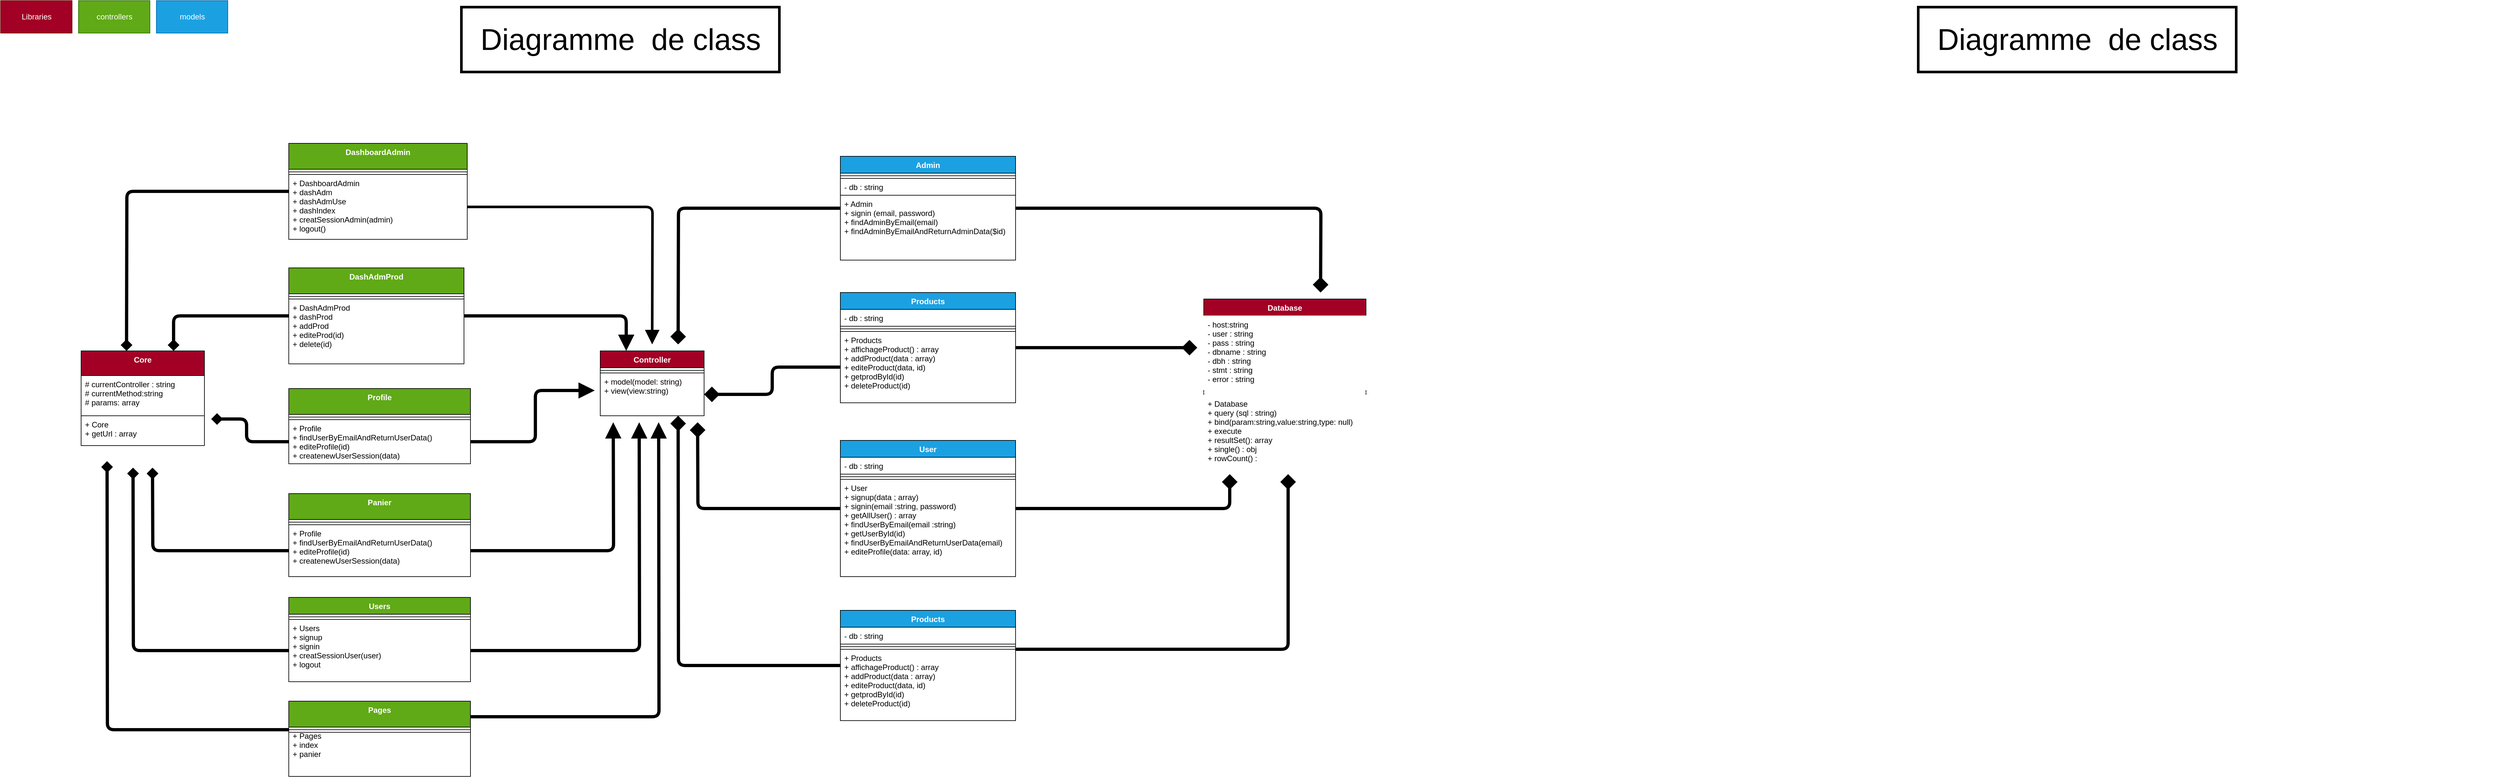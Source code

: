 <mxfile>
    <diagram id="2QA6UR-krt0bM7Kzs4Fd" name="Page-1">
        <mxGraphModel dx="832" dy="475" grid="1" gridSize="10" guides="1" tooltips="1" connect="1" arrows="1" fold="1" page="1" pageScale="1" pageWidth="827" pageHeight="1169" background="#ffffff" math="0" shadow="0">
            <root>
                <mxCell id="0"/>
                <mxCell id="1" parent="0"/>
                <mxCell id="36" value="Core" style="swimlane;fontStyle=1;align=center;verticalAlign=top;childLayout=stackLayout;horizontal=1;startSize=38;horizontalStack=0;resizeParent=1;resizeParentMax=0;resizeLast=0;collapsible=1;marginBottom=0;fillColor=#a20025;fontColor=#ffffff;strokeColor=#000000;" parent="1" vertex="1">
                    <mxGeometry x="124" y="540" width="190" height="146" as="geometry"/>
                </mxCell>
                <mxCell id="37" value="# currentController : string&#10;# currentMethod:string&#10;# params: array" style="text;strokeColor=#000000;fillColor=none;align=left;verticalAlign=top;spacingLeft=4;spacingRight=4;overflow=hidden;rotatable=0;points=[[0,0.5],[1,0.5]];portConstraint=eastwest;fontColor=#000000;" parent="36" vertex="1">
                    <mxGeometry y="38" width="190" height="62" as="geometry"/>
                </mxCell>
                <mxCell id="39" value="+ Core &#10;+ getUrl : array " style="text;strokeColor=#000000;fillColor=none;align=left;verticalAlign=top;spacingLeft=4;spacingRight=4;overflow=hidden;rotatable=0;points=[[0,0.5],[1,0.5]];portConstraint=eastwest;" parent="36" vertex="1">
                    <mxGeometry y="100" width="190" height="46" as="geometry"/>
                </mxCell>
                <mxCell id="40" value="Controller" style="swimlane;fontStyle=1;align=center;verticalAlign=top;childLayout=stackLayout;horizontal=1;startSize=26;horizontalStack=0;resizeParent=1;resizeParentMax=0;resizeLast=0;collapsible=1;marginBottom=0;fontColor=#ffffff;fillColor=#a20025;strokeColor=#000000;" parent="1" vertex="1">
                    <mxGeometry x="924" y="540" width="160" height="100" as="geometry"/>
                </mxCell>
                <mxCell id="42" value="" style="line;strokeWidth=1;fillColor=none;align=left;verticalAlign=middle;spacingTop=-1;spacingLeft=3;spacingRight=3;rotatable=0;labelPosition=right;points=[];portConstraint=eastwest;fontColor=#FFFFFF;strokeColor=#000000;" parent="40" vertex="1">
                    <mxGeometry y="26" width="160" height="8" as="geometry"/>
                </mxCell>
                <mxCell id="43" value="+ model(model: string)&#10;+ view(view:string)" style="text;strokeColor=#000000;fillColor=none;align=left;verticalAlign=top;spacingLeft=4;spacingRight=4;overflow=hidden;rotatable=0;points=[[0,0.5],[1,0.5]];portConstraint=eastwest;fontColor=#000000;" parent="40" vertex="1">
                    <mxGeometry y="34" width="160" height="66" as="geometry"/>
                </mxCell>
                <mxCell id="44" value="Database" style="swimlane;fontStyle=1;align=center;verticalAlign=top;childLayout=stackLayout;horizontal=1;startSize=26;horizontalStack=0;resizeParent=1;resizeParentMax=0;resizeLast=0;collapsible=1;marginBottom=0;fontColor=#ffffff;fillColor=#a20025;strokeColor=#000000;" parent="1" vertex="1">
                    <mxGeometry x="1854" y="460" width="250" height="270" as="geometry"/>
                </mxCell>
                <mxCell id="45" value="- host:string&#10;- user : string&#10;- pass : string&#10;- dbname : string&#10;- dbh : string&#10;- stmt : string&#10;- error : string" style="text;strokeColor=#FFFFFF;fillColor=none;align=left;verticalAlign=top;spacingLeft=4;spacingRight=4;overflow=hidden;rotatable=0;points=[[0,0.5],[1,0.5]];portConstraint=eastwest;fontColor=#000000;" parent="44" vertex="1">
                    <mxGeometry y="26" width="250" height="114" as="geometry"/>
                </mxCell>
                <mxCell id="46" value="" style="line;strokeWidth=1;fillColor=none;align=left;verticalAlign=middle;spacingTop=-1;spacingLeft=3;spacingRight=3;rotatable=0;labelPosition=right;points=[];portConstraint=eastwest;fontColor=#FFFFFF;strokeColor=#FFFFFF;" parent="44" vertex="1">
                    <mxGeometry y="140" width="250" height="8" as="geometry"/>
                </mxCell>
                <mxCell id="47" value="+ Database&#10;+ query (sql : string)&#10;+ bind(param:string,value:string,type: null)&#10;+ execute&#10;+ resultSet(): array&#10;+ single() : obj&#10;+ rowCount() : " style="text;strokeColor=#FFFFFF;fillColor=none;align=left;verticalAlign=top;spacingLeft=4;spacingRight=4;overflow=hidden;rotatable=0;points=[[0,0.5],[1,0.5]];portConstraint=eastwest;fontColor=#000000;" parent="44" vertex="1">
                    <mxGeometry y="148" width="250" height="122" as="geometry"/>
                </mxCell>
                <mxCell id="124" style="edgeStyle=orthogonalEdgeStyle;jumpStyle=none;jumpSize=21;html=1;endArrow=diamond;endFill=1;startSize=14;endSize=12;strokeColor=#000000;strokeWidth=5;fillColor=#1ba1e2;" parent="1" source="48" edge="1">
                    <mxGeometry relative="1" as="geometry">
                        <mxPoint x="1044" y="530" as="targetPoint"/>
                    </mxGeometry>
                </mxCell>
                <mxCell id="125" style="edgeStyle=orthogonalEdgeStyle;jumpStyle=none;jumpSize=21;html=1;endArrow=diamond;endFill=1;startSize=14;endSize=12;strokeColor=#000000;strokeWidth=5;" parent="1" source="48" edge="1">
                    <mxGeometry relative="1" as="geometry">
                        <mxPoint x="2034" y="450" as="targetPoint"/>
                    </mxGeometry>
                </mxCell>
                <mxCell id="48" value="Admin" style="swimlane;fontStyle=1;align=center;verticalAlign=top;childLayout=stackLayout;horizontal=1;startSize=26;horizontalStack=0;resizeParent=1;resizeParentMax=0;resizeLast=0;collapsible=1;marginBottom=0;fontColor=#ffffff;fillColor=#1ba1e2;strokeColor=#000000;" parent="1" vertex="1">
                    <mxGeometry x="1294" y="240" width="270" height="160" as="geometry"/>
                </mxCell>
                <mxCell id="50" value="" style="line;strokeWidth=1;fillColor=none;align=left;verticalAlign=middle;spacingTop=-1;spacingLeft=3;spacingRight=3;rotatable=0;labelPosition=right;points=[];portConstraint=eastwest;fontColor=#FFFFFF;strokeColor=#000000;" parent="48" vertex="1">
                    <mxGeometry y="26" width="270" height="8" as="geometry"/>
                </mxCell>
                <mxCell id="49" value="- db : string" style="text;strokeColor=#000000;fillColor=none;align=left;verticalAlign=top;spacingLeft=4;spacingRight=4;overflow=hidden;rotatable=0;points=[[0,0.5],[1,0.5]];portConstraint=eastwest;fontColor=#000000;" parent="48" vertex="1">
                    <mxGeometry y="34" width="270" height="26" as="geometry"/>
                </mxCell>
                <mxCell id="51" value="+ Admin&#10;+ signin (email, password)&#10;+ findAdminByEmail(email)&#10;+ findAdminByEmailAndReturnAdminData($id)" style="text;strokeColor=#000000;fillColor=none;align=left;verticalAlign=top;spacingLeft=4;spacingRight=4;overflow=hidden;rotatable=0;points=[[0,0.5],[1,0.5]];portConstraint=eastwest;fontColor=#000000;" parent="48" vertex="1">
                    <mxGeometry y="60" width="270" height="100" as="geometry"/>
                </mxCell>
                <mxCell id="52" value="Libraries" style="html=1;fontColor=#ffffff;fillColor=#a20025;strokeColor=#6F0000;" parent="1" vertex="1">
                    <mxGeometry width="110" height="50" as="geometry"/>
                </mxCell>
                <mxCell id="53" value="controllers" style="html=1;fontColor=#ffffff;fillColor=#60a917;strokeColor=#2D7600;" parent="1" vertex="1">
                    <mxGeometry x="120" width="110" height="50" as="geometry"/>
                </mxCell>
                <mxCell id="54" value="models" style="html=1;fontColor=#ffffff;fillColor=#1ba1e2;strokeColor=#006EAF;" parent="1" vertex="1">
                    <mxGeometry x="240" width="110" height="50" as="geometry"/>
                </mxCell>
                <mxCell id="122" style="edgeStyle=orthogonalEdgeStyle;jumpStyle=none;jumpSize=21;html=1;endArrow=diamond;endFill=1;startSize=14;endSize=12;strokeColor=#000000;strokeWidth=5;fillColor=#1ba1e2;" parent="1" source="60" edge="1">
                    <mxGeometry relative="1" as="geometry">
                        <mxPoint x="1074" y="650" as="targetPoint"/>
                    </mxGeometry>
                </mxCell>
                <mxCell id="128" style="edgeStyle=orthogonalEdgeStyle;jumpStyle=none;jumpSize=21;html=1;endArrow=diamond;endFill=1;startSize=14;endSize=12;strokeColor=#000000;strokeWidth=5;" parent="1" source="60" edge="1">
                    <mxGeometry relative="1" as="geometry">
                        <mxPoint x="1894" y="730" as="targetPoint"/>
                        <Array as="points">
                            <mxPoint x="1894" y="783"/>
                        </Array>
                    </mxGeometry>
                </mxCell>
                <mxCell id="60" value="User" style="swimlane;fontStyle=1;align=center;verticalAlign=top;childLayout=stackLayout;horizontal=1;startSize=26;horizontalStack=0;resizeParent=1;resizeParentMax=0;resizeLast=0;collapsible=1;marginBottom=0;fontColor=#ffffff;fillColor=#1ba1e2;strokeColor=#000000;" parent="1" vertex="1">
                    <mxGeometry x="1294" y="678" width="270" height="210" as="geometry"/>
                </mxCell>
                <mxCell id="61" value="- db : string" style="text;strokeColor=#000000;fillColor=none;align=left;verticalAlign=top;spacingLeft=4;spacingRight=4;overflow=hidden;rotatable=0;points=[[0,0.5],[1,0.5]];portConstraint=eastwest;fontColor=#000000;" parent="60" vertex="1">
                    <mxGeometry y="26" width="270" height="26" as="geometry"/>
                </mxCell>
                <mxCell id="62" value="" style="line;strokeWidth=1;fillColor=none;align=left;verticalAlign=middle;spacingTop=-1;spacingLeft=3;spacingRight=3;rotatable=0;labelPosition=right;points=[];portConstraint=eastwest;fontColor=#FFFFFF;strokeColor=#000000;" parent="60" vertex="1">
                    <mxGeometry y="52" width="270" height="8" as="geometry"/>
                </mxCell>
                <mxCell id="63" value="+ User&#10;+ signup(data ; array)&#10;+ signin(email :string, password)&#10;+ getAllUser() : array&#10;+ findUserByEmail(email :string)&#10;+ getUserById(id)&#10;+ findUserByEmailAndReturnUserData(email)&#10;+ editeProfile(data: array, id)" style="text;strokeColor=#000000;fillColor=none;align=left;verticalAlign=top;spacingLeft=4;spacingRight=4;overflow=hidden;rotatable=0;points=[[0,0.5],[1,0.5]];portConstraint=eastwest;fontColor=#000000;" parent="60" vertex="1">
                    <mxGeometry y="60" width="270" height="150" as="geometry"/>
                </mxCell>
                <mxCell id="127" style="edgeStyle=orthogonalEdgeStyle;jumpStyle=none;jumpSize=21;html=1;endArrow=diamond;endFill=1;startSize=14;endSize=12;strokeColor=#000000;strokeWidth=5;" parent="1" source="64" edge="1">
                    <mxGeometry relative="1" as="geometry">
                        <mxPoint x="1844" y="535.0" as="targetPoint"/>
                    </mxGeometry>
                </mxCell>
                <mxCell id="64" value="Products" style="swimlane;fontStyle=1;align=center;verticalAlign=top;childLayout=stackLayout;horizontal=1;startSize=26;horizontalStack=0;resizeParent=1;resizeParentMax=0;resizeLast=0;collapsible=1;marginBottom=0;fontColor=#ffffff;fillColor=#1ba1e2;strokeColor=#000000;" parent="1" vertex="1">
                    <mxGeometry x="1294" y="450" width="270" height="170" as="geometry"/>
                </mxCell>
                <mxCell id="65" value="- db : string" style="text;strokeColor=#000000;fillColor=none;align=left;verticalAlign=top;spacingLeft=4;spacingRight=4;overflow=hidden;rotatable=0;points=[[0,0.5],[1,0.5]];portConstraint=eastwest;fontColor=#000000;" parent="64" vertex="1">
                    <mxGeometry y="26" width="270" height="26" as="geometry"/>
                </mxCell>
                <mxCell id="66" value="" style="line;strokeWidth=1;fillColor=none;align=left;verticalAlign=middle;spacingTop=-1;spacingLeft=3;spacingRight=3;rotatable=0;labelPosition=right;points=[];portConstraint=eastwest;fontColor=#FFFFFF;strokeColor=#000000;" parent="64" vertex="1">
                    <mxGeometry y="52" width="270" height="8" as="geometry"/>
                </mxCell>
                <mxCell id="67" value="+ Products&#10;+ affichageProduct() : array&#10;+ addProduct(data : array)&#10;+ editeProduct(data, id)&#10;+ getprodById(id)&#10;+ deleteProduct(id)" style="text;strokeColor=#000000;fillColor=none;align=left;verticalAlign=top;spacingLeft=4;spacingRight=4;overflow=hidden;rotatable=0;points=[[0,0.5],[1,0.5]];portConstraint=eastwest;fontColor=#000000;" parent="64" vertex="1">
                    <mxGeometry y="60" width="270" height="110" as="geometry"/>
                </mxCell>
                <mxCell id="98" style="edgeStyle=orthogonalEdgeStyle;html=1;strokeWidth=5;endArrow=diamond;endFill=1;strokeColor=#000000;" parent="1" source="72" edge="1">
                    <mxGeometry relative="1" as="geometry">
                        <mxPoint x="194" y="540" as="targetPoint"/>
                    </mxGeometry>
                </mxCell>
                <mxCell id="72" value="DashboardAdmin" style="swimlane;fontStyle=1;align=center;verticalAlign=top;childLayout=stackLayout;horizontal=1;startSize=40;horizontalStack=0;resizeParent=1;resizeParentMax=0;resizeLast=0;collapsible=1;marginBottom=0;fontColor=#ffffff;fillColor=#60a917;strokeColor=#000000;" parent="1" vertex="1">
                    <mxGeometry x="444" y="220" width="275" height="148" as="geometry"/>
                </mxCell>
                <mxCell id="74" value="" style="line;strokeWidth=1;fillColor=none;align=left;verticalAlign=middle;spacingTop=-1;spacingLeft=3;spacingRight=3;rotatable=0;labelPosition=right;points=[];portConstraint=eastwest;fontColor=#FFFFFF;strokeColor=#000000;" parent="72" vertex="1">
                    <mxGeometry y="40" width="275" height="8" as="geometry"/>
                </mxCell>
                <mxCell id="75" value="+ DashboardAdmin&#10;+ dashAdm&#10;+ dashAdmUse&#10;+ dashIndex&#10;+ creatSessionAdmin(admin)&#10;+ logout()" style="text;strokeColor=#000000;fillColor=none;align=left;verticalAlign=top;spacingLeft=4;spacingRight=4;overflow=hidden;rotatable=0;points=[[0,0.5],[1,0.5]];portConstraint=eastwest;fontColor=#000000;" parent="72" vertex="1">
                    <mxGeometry y="48" width="275" height="100" as="geometry"/>
                </mxCell>
                <mxCell id="76" value="Users" style="swimlane;fontStyle=1;align=center;verticalAlign=top;childLayout=stackLayout;horizontal=1;startSize=26;horizontalStack=0;resizeParent=1;resizeParentMax=0;resizeLast=0;collapsible=1;marginBottom=0;fontColor=#ffffff;fillColor=#60a917;strokeColor=#000000;" parent="1" vertex="1">
                    <mxGeometry x="444" y="920" width="280" height="130" as="geometry"/>
                </mxCell>
                <mxCell id="78" value="" style="line;strokeWidth=1;fillColor=none;align=left;verticalAlign=middle;spacingTop=-1;spacingLeft=3;spacingRight=3;rotatable=0;labelPosition=right;points=[];portConstraint=eastwest;fontColor=#FFFFFF;strokeColor=#000000;" parent="76" vertex="1">
                    <mxGeometry y="26" width="280" height="8" as="geometry"/>
                </mxCell>
                <mxCell id="79" value="+ Users&#10;+ signup&#10;+ signin&#10;+ creatSessionUser(user)&#10;+ logout" style="text;strokeColor=#000000;fillColor=none;align=left;verticalAlign=top;spacingLeft=4;spacingRight=4;overflow=hidden;rotatable=0;points=[[0,0.5],[1,0.5]];portConstraint=eastwest;fontColor=#000000;" parent="76" vertex="1">
                    <mxGeometry y="34" width="280" height="96" as="geometry"/>
                </mxCell>
                <mxCell id="81" value="Profile" style="swimlane;fontStyle=1;align=center;verticalAlign=top;childLayout=stackLayout;horizontal=1;startSize=40;horizontalStack=0;resizeParent=1;resizeParentMax=0;resizeLast=0;collapsible=1;marginBottom=0;fontColor=#ffffff;fillColor=#60a917;strokeColor=#000000;" parent="1" vertex="1">
                    <mxGeometry x="444" y="598" width="280" height="116" as="geometry"/>
                </mxCell>
                <mxCell id="82" value="" style="line;strokeWidth=1;fillColor=none;align=left;verticalAlign=middle;spacingTop=-1;spacingLeft=3;spacingRight=3;rotatable=0;labelPosition=right;points=[];portConstraint=eastwest;fontColor=#FFFFFF;strokeColor=#000000;" parent="81" vertex="1">
                    <mxGeometry y="40" width="280" height="8" as="geometry"/>
                </mxCell>
                <mxCell id="83" value="+ Profile&#10;+ findUserByEmailAndReturnUserData()&#10;+ editeProfile(id)&#10;+ createnewUserSession(data)" style="text;strokeColor=#000000;fillColor=none;align=left;verticalAlign=top;spacingLeft=4;spacingRight=4;overflow=hidden;rotatable=0;points=[[0,0.5],[1,0.5]];portConstraint=eastwest;fontColor=#000000;" parent="81" vertex="1">
                    <mxGeometry y="48" width="280" height="68" as="geometry"/>
                </mxCell>
                <mxCell id="99" style="edgeStyle=orthogonalEdgeStyle;html=1;strokeWidth=5;endArrow=diamond;endFill=1;entryX=0.75;entryY=0;entryDx=0;entryDy=0;strokeColor=#000000;" parent="1" source="84" target="36" edge="1">
                    <mxGeometry relative="1" as="geometry">
                        <mxPoint x="233" y="570" as="targetPoint"/>
                    </mxGeometry>
                </mxCell>
                <mxCell id="109" style="edgeStyle=orthogonalEdgeStyle;jumpStyle=none;jumpSize=21;html=1;endArrow=block;endFill=1;startSize=14;endSize=12;strokeColor=#000000;strokeWidth=5;entryX=0.25;entryY=0;entryDx=0;entryDy=0;fillColor=#60a917;" parent="1" source="84" target="40" edge="1">
                    <mxGeometry relative="1" as="geometry">
                        <mxPoint x="972" y="510" as="targetPoint"/>
                    </mxGeometry>
                </mxCell>
                <mxCell id="84" value="DashAdmProd" style="swimlane;fontStyle=1;align=center;verticalAlign=top;childLayout=stackLayout;horizontal=1;startSize=40;horizontalStack=0;resizeParent=1;resizeParentMax=0;resizeLast=0;collapsible=1;marginBottom=0;fontColor=#ffffff;fillColor=#60a917;strokeColor=#000000;" parent="1" vertex="1">
                    <mxGeometry x="444" y="412" width="270" height="148" as="geometry"/>
                </mxCell>
                <mxCell id="85" value="" style="line;strokeWidth=1;fillColor=none;align=left;verticalAlign=middle;spacingTop=-1;spacingLeft=3;spacingRight=3;rotatable=0;labelPosition=right;points=[];portConstraint=eastwest;fontColor=#FFFFFF;strokeColor=#000000;" parent="84" vertex="1">
                    <mxGeometry y="40" width="270" height="8" as="geometry"/>
                </mxCell>
                <mxCell id="86" value="+ DashAdmProd&#10;+ dashProd&#10;+ addProd&#10;+ editeProd(id)&#10;+ delete(id)" style="text;strokeColor=#000000;fillColor=none;align=left;verticalAlign=top;spacingLeft=4;spacingRight=4;overflow=hidden;rotatable=0;points=[[0,0.5],[1,0.5]];portConstraint=eastwest;fontColor=#000000;" parent="84" vertex="1">
                    <mxGeometry y="48" width="270" height="100" as="geometry"/>
                </mxCell>
                <mxCell id="88" value="Panier" style="swimlane;fontStyle=1;align=center;verticalAlign=top;childLayout=stackLayout;horizontal=1;startSize=40;horizontalStack=0;resizeParent=1;resizeParentMax=0;resizeLast=0;collapsible=1;marginBottom=0;fontColor=#ffffff;fillColor=#60a917;strokeColor=#000000;" parent="1" vertex="1">
                    <mxGeometry x="444" y="760" width="280" height="128" as="geometry"/>
                </mxCell>
                <mxCell id="89" value="" style="line;strokeWidth=1;fillColor=none;align=left;verticalAlign=middle;spacingTop=-1;spacingLeft=3;spacingRight=3;rotatable=0;labelPosition=right;points=[];portConstraint=eastwest;fontColor=#FFFFFF;strokeColor=#000000;" parent="88" vertex="1">
                    <mxGeometry y="40" width="280" height="8" as="geometry"/>
                </mxCell>
                <mxCell id="90" value="+ Profile&#10;+ findUserByEmailAndReturnUserData()&#10;+ editeProfile(id)&#10;+ createnewUserSession(data)" style="text;strokeColor=#000000;fillColor=none;align=left;verticalAlign=top;spacingLeft=4;spacingRight=4;overflow=hidden;rotatable=0;points=[[0,0.5],[1,0.5]];portConstraint=eastwest;fontColor=#000000;" parent="88" vertex="1">
                    <mxGeometry y="48" width="280" height="80" as="geometry"/>
                </mxCell>
                <mxCell id="113" style="edgeStyle=orthogonalEdgeStyle;jumpStyle=none;jumpSize=21;html=1;endArrow=block;endFill=1;startSize=14;endSize=12;strokeColor=#000000;strokeWidth=5;fillColor=#60a917;" parent="1" source="68" edge="1">
                    <mxGeometry relative="1" as="geometry">
                        <mxPoint x="1014" y="650" as="targetPoint"/>
                    </mxGeometry>
                </mxCell>
                <mxCell id="68" value="Pages" style="swimlane;fontStyle=1;align=center;verticalAlign=top;childLayout=stackLayout;horizontal=1;startSize=40;horizontalStack=0;resizeParent=1;resizeParentMax=0;resizeLast=0;collapsible=1;marginBottom=0;fontColor=#ffffff;fillColor=#60a917;strokeColor=#000000;" parent="1" vertex="1">
                    <mxGeometry x="444" y="1080" width="280" height="48" as="geometry"/>
                </mxCell>
                <mxCell id="70" value="" style="line;strokeWidth=1;fillColor=none;align=left;verticalAlign=middle;spacingTop=-1;spacingLeft=3;spacingRight=3;rotatable=0;labelPosition=right;points=[];portConstraint=eastwest;fontColor=#FFFFFF;strokeColor=#000000;" parent="68" vertex="1">
                    <mxGeometry y="40" width="280" height="8" as="geometry"/>
                </mxCell>
                <mxCell id="100" style="edgeStyle=orthogonalEdgeStyle;html=1;strokeWidth=5;endArrow=diamond;endFill=1;entryX=1.055;entryY=1.081;entryDx=0;entryDy=0;entryPerimeter=0;strokeColor=#000000;" parent="1" source="83" target="37" edge="1">
                    <mxGeometry relative="1" as="geometry">
                        <mxPoint x="314" y="664" as="targetPoint"/>
                    </mxGeometry>
                </mxCell>
                <mxCell id="101" style="edgeStyle=orthogonalEdgeStyle;html=1;strokeWidth=5;endArrow=diamond;endFill=1;strokeColor=#000000;" parent="1" source="90" edge="1">
                    <mxGeometry relative="1" as="geometry">
                        <mxPoint x="234" y="720" as="targetPoint"/>
                    </mxGeometry>
                </mxCell>
                <mxCell id="102" style="edgeStyle=orthogonalEdgeStyle;html=1;strokeWidth=5;endArrow=diamond;endFill=1;strokeColor=#000000;" parent="1" source="79" edge="1">
                    <mxGeometry relative="1" as="geometry">
                        <mxPoint x="204" y="720" as="targetPoint"/>
                    </mxGeometry>
                </mxCell>
                <mxCell id="103" style="edgeStyle=orthogonalEdgeStyle;html=1;strokeWidth=5;endArrow=diamond;endFill=1;strokeColor=#000000;" parent="1" source="70" edge="1">
                    <mxGeometry relative="1" as="geometry">
                        <mxPoint x="164" y="710" as="targetPoint"/>
                    </mxGeometry>
                </mxCell>
                <mxCell id="107" style="edgeStyle=orthogonalEdgeStyle;html=1;exitX=1;exitY=0.5;exitDx=0;exitDy=0;endArrow=block;endFill=1;endSize=12;jumpSize=21;jumpStyle=none;fillColor=#60a917;strokeColor=#000000;startSize=14;strokeWidth=4;" parent="1" source="75" edge="1">
                    <mxGeometry relative="1" as="geometry">
                        <mxPoint x="1004" y="530" as="targetPoint"/>
                    </mxGeometry>
                </mxCell>
                <mxCell id="110" style="edgeStyle=orthogonalEdgeStyle;jumpStyle=none;jumpSize=21;html=1;endArrow=block;endFill=1;startSize=14;endSize=12;strokeColor=#000000;strokeWidth=5;entryX=-0.053;entryY=0.409;entryDx=0;entryDy=0;fillColor=#60a917;entryPerimeter=0;" parent="1" source="83" target="43" edge="1">
                    <mxGeometry relative="1" as="geometry">
                        <mxPoint x="904" y="643" as="targetPoint"/>
                    </mxGeometry>
                </mxCell>
                <mxCell id="111" style="edgeStyle=orthogonalEdgeStyle;jumpStyle=none;jumpSize=21;html=1;endArrow=block;endFill=1;startSize=14;endSize=12;strokeColor=#000000;strokeWidth=5;fillColor=#60a917;" parent="1" source="90" edge="1">
                    <mxGeometry relative="1" as="geometry">
                        <mxPoint x="944" y="650" as="targetPoint"/>
                    </mxGeometry>
                </mxCell>
                <mxCell id="112" style="edgeStyle=orthogonalEdgeStyle;jumpStyle=none;jumpSize=21;html=1;endArrow=block;endFill=1;startSize=14;endSize=12;strokeColor=#000000;strokeWidth=5;fillColor=#60a917;" parent="1" source="79" edge="1">
                    <mxGeometry relative="1" as="geometry">
                        <mxPoint x="984" y="650" as="targetPoint"/>
                    </mxGeometry>
                </mxCell>
                <mxCell id="71" value="+ Pages&#10;+ index&#10;+ panier" style="text;strokeColor=#000000;fillColor=none;align=left;verticalAlign=top;spacingLeft=4;spacingRight=4;overflow=hidden;rotatable=0;points=[[0,0.5],[1,0.5]];portConstraint=eastwest;fontColor=#000000;" parent="1" vertex="1">
                    <mxGeometry x="444" y="1120" width="280" height="76" as="geometry"/>
                </mxCell>
                <mxCell id="121" style="edgeStyle=orthogonalEdgeStyle;jumpStyle=none;jumpSize=21;html=1;endArrow=diamond;endFill=1;startSize=14;endSize=12;strokeColor=#000000;strokeWidth=5;fillColor=#1ba1e2;" parent="1" source="117" edge="1">
                    <mxGeometry relative="1" as="geometry">
                        <mxPoint x="1044" y="640" as="targetPoint"/>
                    </mxGeometry>
                </mxCell>
                <mxCell id="129" style="edgeStyle=orthogonalEdgeStyle;jumpStyle=none;jumpSize=21;html=1;endArrow=diamond;endFill=1;startSize=14;endSize=12;strokeColor=#000000;strokeWidth=5;entryX=0.52;entryY=1;entryDx=0;entryDy=0;entryPerimeter=0;" parent="1" source="117" target="47" edge="1">
                    <mxGeometry relative="1" as="geometry">
                        <mxPoint x="1984" y="740.0" as="targetPoint"/>
                        <Array as="points">
                            <mxPoint x="1984" y="1000"/>
                        </Array>
                    </mxGeometry>
                </mxCell>
                <mxCell id="117" value="Products" style="swimlane;fontStyle=1;align=center;verticalAlign=top;childLayout=stackLayout;horizontal=1;startSize=26;horizontalStack=0;resizeParent=1;resizeParentMax=0;resizeLast=0;collapsible=1;marginBottom=0;fontColor=#ffffff;fillColor=#1ba1e2;strokeColor=#000000;" parent="1" vertex="1">
                    <mxGeometry x="1294" y="940" width="270" height="170" as="geometry"/>
                </mxCell>
                <mxCell id="118" value="- db : string" style="text;strokeColor=#000000;fillColor=none;align=left;verticalAlign=top;spacingLeft=4;spacingRight=4;overflow=hidden;rotatable=0;points=[[0,0.5],[1,0.5]];portConstraint=eastwest;fontColor=#000000;" parent="117" vertex="1">
                    <mxGeometry y="26" width="270" height="26" as="geometry"/>
                </mxCell>
                <mxCell id="119" value="" style="line;strokeWidth=1;fillColor=none;align=left;verticalAlign=middle;spacingTop=-1;spacingLeft=3;spacingRight=3;rotatable=0;labelPosition=right;points=[];portConstraint=eastwest;fontColor=#FFFFFF;strokeColor=#000000;" parent="117" vertex="1">
                    <mxGeometry y="52" width="270" height="8" as="geometry"/>
                </mxCell>
                <mxCell id="120" value="+ Products&#10;+ affichageProduct() : array&#10;+ addProduct(data : array)&#10;+ editeProduct(data, id)&#10;+ getprodById(id)&#10;+ deleteProduct(id)" style="text;strokeColor=#000000;fillColor=none;align=left;verticalAlign=top;spacingLeft=4;spacingRight=4;overflow=hidden;rotatable=0;points=[[0,0.5],[1,0.5]];portConstraint=eastwest;fontColor=#000000;" parent="117" vertex="1">
                    <mxGeometry y="60" width="270" height="110" as="geometry"/>
                </mxCell>
                <mxCell id="123" style="edgeStyle=orthogonalEdgeStyle;jumpStyle=none;jumpSize=21;html=1;entryX=1;entryY=0.5;entryDx=0;entryDy=0;endArrow=diamond;endFill=1;startSize=14;endSize=12;strokeColor=#000000;strokeWidth=5;fillColor=#1ba1e2;" parent="1" source="67" target="43" edge="1">
                    <mxGeometry relative="1" as="geometry"/>
                </mxCell>
                <mxCell id="130" value="&lt;font style=&quot;font-size: 46px&quot;&gt;Diagramme&amp;nbsp; de class&lt;/font&gt;" style="html=1;strokeWidth=4;" parent="1" vertex="1">
                    <mxGeometry x="710" y="10" width="490" height="100" as="geometry"/>
                </mxCell>
                <mxCell id="131" value="&lt;font style=&quot;font-size: 46px&quot;&gt;Diagramme&amp;nbsp; de class&lt;/font&gt;" style="html=1;strokeWidth=4;" parent="1" vertex="1">
                    <mxGeometry x="2955" y="10" width="490" height="100" as="geometry"/>
                </mxCell>
                <mxCell id="192" value="" style="rhombus;whiteSpace=wrap;html=1;labelBorderColor=default;fontColor=#000000;strokeColor=#FFFFFF;" parent="1" vertex="1">
                    <mxGeometry x="3770" y="1040" width="80" height="80" as="geometry"/>
                </mxCell>
            </root>
        </mxGraphModel>
    </diagram>
    <diagram id="Ubjwl9-RiV8B1KKOcCXM" name="Page-2">
        <mxGraphModel dx="-1649" dy="475" grid="1" gridSize="10" guides="1" tooltips="1" connect="1" arrows="1" fold="1" page="1" pageScale="1" pageWidth="827" pageHeight="1169" background="#000000" math="0" shadow="0">
            <root>
                <mxCell id="4LGm2YjDzJl-uUaXYnk--0"/>
                <mxCell id="4LGm2YjDzJl-uUaXYnk--1" parent="4LGm2YjDzJl-uUaXYnk--0"/>
                <mxCell id="2bXB0EfvPMO8eIpLFLuM-0" value="Visiteure" style="shape=umlActor;verticalLabelPosition=bottom;verticalAlign=top;html=1;" parent="4LGm2YjDzJl-uUaXYnk--1" vertex="1">
                    <mxGeometry x="2650" y="288" width="50" height="102" as="geometry"/>
                </mxCell>
                <mxCell id="2bXB0EfvPMO8eIpLFLuM-1" style="edgeStyle=none;html=1;exitX=0.5;exitY=0;exitDx=0;exitDy=0;exitPerimeter=0;" parent="4LGm2YjDzJl-uUaXYnk--1" source="2bXB0EfvPMO8eIpLFLuM-2" edge="1">
                    <mxGeometry relative="1" as="geometry">
                        <mxPoint x="2675.333" y="410" as="targetPoint"/>
                    </mxGeometry>
                </mxCell>
                <mxCell id="2bXB0EfvPMO8eIpLFLuM-2" value="Client" style="shape=umlActor;verticalLabelPosition=bottom;verticalAlign=top;html=1;" parent="4LGm2YjDzJl-uUaXYnk--1" vertex="1">
                    <mxGeometry x="2650" y="504" width="50" height="102" as="geometry"/>
                </mxCell>
                <mxCell id="2bXB0EfvPMO8eIpLFLuM-3" style="edgeStyle=none;html=1;" parent="4LGm2YjDzJl-uUaXYnk--1" source="2bXB0EfvPMO8eIpLFLuM-4" edge="1">
                    <mxGeometry relative="1" as="geometry">
                        <mxPoint x="2675" y="640" as="targetPoint"/>
                    </mxGeometry>
                </mxCell>
                <mxCell id="2bXB0EfvPMO8eIpLFLuM-4" value="Admin" style="shape=umlActor;verticalLabelPosition=bottom;verticalAlign=top;html=1;" parent="4LGm2YjDzJl-uUaXYnk--1" vertex="1">
                    <mxGeometry x="2650" y="712" width="50" height="104" as="geometry"/>
                </mxCell>
                <mxCell id="2bXB0EfvPMO8eIpLFLuM-5" value="" style="whiteSpace=wrap;html=1;aspect=fixed;fillColor=#f5f5f5;fontColor=#333333;strokeColor=#666666;" parent="4LGm2YjDzJl-uUaXYnk--1" vertex="1">
                    <mxGeometry x="2790" y="170" width="840" height="840" as="geometry"/>
                </mxCell>
                <mxCell id="2bXB0EfvPMO8eIpLFLuM-6" style="edgeStyle=none;html=1;endArrow=none;endFill=0;strokeColor=#00FFFF;" parent="4LGm2YjDzJl-uUaXYnk--1" source="2bXB0EfvPMO8eIpLFLuM-7" edge="1">
                    <mxGeometry relative="1" as="geometry">
                        <mxPoint x="2710" y="340" as="targetPoint"/>
                    </mxGeometry>
                </mxCell>
                <mxCell id="2bXB0EfvPMO8eIpLFLuM-7" value="Sinscrire" style="ellipse;whiteSpace=wrap;html=1;" parent="4LGm2YjDzJl-uUaXYnk--1" vertex="1">
                    <mxGeometry x="2910" y="260" width="140" height="40" as="geometry"/>
                </mxCell>
                <mxCell id="2bXB0EfvPMO8eIpLFLuM-8" style="edgeStyle=none;html=1;endArrow=none;endFill=0;strokeColor=#00FFFF;" parent="4LGm2YjDzJl-uUaXYnk--1" source="2bXB0EfvPMO8eIpLFLuM-9" edge="1">
                    <mxGeometry relative="1" as="geometry">
                        <mxPoint x="2710" y="360" as="targetPoint"/>
                    </mxGeometry>
                </mxCell>
                <mxCell id="2bXB0EfvPMO8eIpLFLuM-9" value="contacter service Clt" style="ellipse;whiteSpace=wrap;html=1;labelBorderColor=none;labelBackgroundColor=none;" parent="4LGm2YjDzJl-uUaXYnk--1" vertex="1">
                    <mxGeometry x="2910" y="368" width="140" height="40" as="geometry"/>
                </mxCell>
                <mxCell id="2bXB0EfvPMO8eIpLFLuM-10" style="edgeStyle=none;html=1;endArrow=none;endFill=0;strokeColor=#00FFFF;" parent="4LGm2YjDzJl-uUaXYnk--1" source="2bXB0EfvPMO8eIpLFLuM-11" edge="1">
                    <mxGeometry relative="1" as="geometry">
                        <mxPoint x="2710" y="350" as="targetPoint"/>
                    </mxGeometry>
                </mxCell>
                <mxCell id="2bXB0EfvPMO8eIpLFLuM-11" value="Product &amp;amp; detail Prod" style="ellipse;whiteSpace=wrap;html=1;labelBorderColor=none;labelBackgroundColor=none;" parent="4LGm2YjDzJl-uUaXYnk--1" vertex="1">
                    <mxGeometry x="3070" y="320" width="140" height="40" as="geometry"/>
                </mxCell>
                <mxCell id="2bXB0EfvPMO8eIpLFLuM-12" style="edgeStyle=none;html=1;fontSize=6;endArrow=none;endFill=0;strokeColor=#00FFFF;" parent="4LGm2YjDzJl-uUaXYnk--1" source="2bXB0EfvPMO8eIpLFLuM-14" edge="1">
                    <mxGeometry relative="1" as="geometry">
                        <mxPoint x="2720" y="510" as="targetPoint"/>
                    </mxGeometry>
                </mxCell>
                <mxCell id="2bXB0EfvPMO8eIpLFLuM-13" style="edgeStyle=orthogonalEdgeStyle;html=1;entryX=0.5;entryY=0;entryDx=0;entryDy=0;dashed=1;fontSize=6;endArrow=classic;endFill=1;strokeColor=#00FFFF;strokeWidth=2;" parent="4LGm2YjDzJl-uUaXYnk--1" source="2bXB0EfvPMO8eIpLFLuM-14" target="2bXB0EfvPMO8eIpLFLuM-24" edge="1">
                    <mxGeometry relative="1" as="geometry"/>
                </mxCell>
                <mxCell id="2bXB0EfvPMO8eIpLFLuM-14" value="Insert Prod in Panier" style="ellipse;whiteSpace=wrap;html=1;labelBorderColor=none;labelBackgroundColor=none;" parent="4LGm2YjDzJl-uUaXYnk--1" vertex="1">
                    <mxGeometry x="3090" y="400" width="140" height="40" as="geometry"/>
                </mxCell>
                <mxCell id="2bXB0EfvPMO8eIpLFLuM-15" style="edgeStyle=none;html=1;entryX=0.929;entryY=0.803;entryDx=0;entryDy=0;entryPerimeter=0;dashed=1;fontSize=6;endArrow=classicThin;endFill=1;strokeColor=#00FFFF;strokeWidth=2;startArrow=none;" parent="4LGm2YjDzJl-uUaXYnk--1" source="2bXB0EfvPMO8eIpLFLuM-51" target="2bXB0EfvPMO8eIpLFLuM-14" edge="1">
                    <mxGeometry relative="1" as="geometry"/>
                </mxCell>
                <mxCell id="ibRuatAnd9V7uiBRIfMr-0" value="" style="edgeStyle=none;html=1;" parent="4LGm2YjDzJl-uUaXYnk--1" source="2bXB0EfvPMO8eIpLFLuM-17" target="2bXB0EfvPMO8eIpLFLuM-44" edge="1">
                    <mxGeometry relative="1" as="geometry"/>
                </mxCell>
                <mxCell id="2bXB0EfvPMO8eIpLFLuM-17" value="delete Prod in Panier" style="ellipse;whiteSpace=wrap;html=1;labelBorderColor=none;labelBackgroundColor=none;" parent="4LGm2YjDzJl-uUaXYnk--1" vertex="1">
                    <mxGeometry x="3220" y="460" width="140" height="40" as="geometry"/>
                </mxCell>
                <mxCell id="2bXB0EfvPMO8eIpLFLuM-18" style="edgeStyle=none;html=1;endArrow=none;endFill=0;strokeColor=#00FFFF;" parent="4LGm2YjDzJl-uUaXYnk--1" source="2bXB0EfvPMO8eIpLFLuM-20" edge="1">
                    <mxGeometry relative="1" as="geometry">
                        <mxPoint x="2720" y="530" as="targetPoint"/>
                    </mxGeometry>
                </mxCell>
                <mxCell id="2bXB0EfvPMO8eIpLFLuM-19" style="edgeStyle=orthogonalEdgeStyle;html=1;entryX=0;entryY=1;entryDx=0;entryDy=0;dashed=1;fontSize=6;endArrow=classic;endFill=1;strokeColor=#00FFFF;strokeWidth=2;" parent="4LGm2YjDzJl-uUaXYnk--1" source="2bXB0EfvPMO8eIpLFLuM-20" target="2bXB0EfvPMO8eIpLFLuM-24" edge="1">
                    <mxGeometry relative="1" as="geometry">
                        <Array as="points">
                            <mxPoint x="3200" y="490"/>
                            <mxPoint x="3200" y="504"/>
                        </Array>
                    </mxGeometry>
                </mxCell>
                <mxCell id="2bXB0EfvPMO8eIpLFLuM-20" value="Access Profile" style="ellipse;whiteSpace=wrap;html=1;labelBorderColor=none;labelBackgroundColor=none;" parent="4LGm2YjDzJl-uUaXYnk--1" vertex="1">
                    <mxGeometry x="2895" y="470" width="140" height="40" as="geometry"/>
                </mxCell>
                <mxCell id="2bXB0EfvPMO8eIpLFLuM-53" style="edgeStyle=none;html=1;entryX=0.909;entryY=0.815;entryDx=0;entryDy=0;entryPerimeter=0;fontColor=#000000;strokeColor=#00FFFF;dashed=1;strokeWidth=2;startArrow=none;" parent="4LGm2YjDzJl-uUaXYnk--1" source="2bXB0EfvPMO8eIpLFLuM-50" target="2bXB0EfvPMO8eIpLFLuM-20" edge="1">
                    <mxGeometry relative="1" as="geometry"/>
                </mxCell>
                <mxCell id="2bXB0EfvPMO8eIpLFLuM-23" value="Update Profile" style="ellipse;whiteSpace=wrap;html=1;labelBorderColor=none;labelBackgroundColor=none;" parent="4LGm2YjDzJl-uUaXYnk--1" vertex="1">
                    <mxGeometry x="3130" y="530" width="140" height="40" as="geometry"/>
                </mxCell>
                <mxCell id="2bXB0EfvPMO8eIpLFLuM-24" value="Connection" style="ellipse;whiteSpace=wrap;html=1;labelBorderColor=none;labelBackgroundColor=none;" parent="4LGm2YjDzJl-uUaXYnk--1" vertex="1">
                    <mxGeometry x="3430" y="470" width="140" height="40" as="geometry"/>
                </mxCell>
                <mxCell id="2bXB0EfvPMO8eIpLFLuM-25" style="edgeStyle=none;html=1;endArrow=none;endFill=0;strokeColor=#00FFFF;" parent="4LGm2YjDzJl-uUaXYnk--1" source="2bXB0EfvPMO8eIpLFLuM-27" edge="1">
                    <mxGeometry relative="1" as="geometry">
                        <mxPoint x="2720" y="550" as="targetPoint"/>
                    </mxGeometry>
                </mxCell>
                <mxCell id="2bXB0EfvPMO8eIpLFLuM-26" style="edgeStyle=orthogonalEdgeStyle;html=1;entryX=0.321;entryY=1.209;entryDx=0;entryDy=0;entryPerimeter=0;dashed=1;fontSize=6;endArrow=classic;endFill=1;strokeColor=#00FFFF;strokeWidth=2;" parent="4LGm2YjDzJl-uUaXYnk--1" source="2bXB0EfvPMO8eIpLFLuM-27" target="2bXB0EfvPMO8eIpLFLuM-24" edge="1">
                    <mxGeometry relative="1" as="geometry">
                        <Array as="points">
                            <mxPoint x="2965" y="590"/>
                            <mxPoint x="3475" y="590"/>
                        </Array>
                    </mxGeometry>
                </mxCell>
                <mxCell id="2bXB0EfvPMO8eIpLFLuM-27" value="passer les command&lt;span style=&quot;color: rgba(0 , 0 , 0 , 0) ; font-family: monospace ; font-size: 0px&quot;&gt;%3CmxGraphModel%3E%3Croot%3E%3CmxCell%20id%3D%220%22%2F%3E%3CmxCell%20id%3D%221%22%20parent%3D%220%22%2F%3E%3CmxCell%20id%3D%222%22%20value%3D%22Update%20Profile%22%20style%3D%22ellipse%3BwhiteSpace%3Dwrap%3Bhtml%3D1%3BstrokeColor%3D%23FFFFFF%3BfillColor%3D%23000000%3B%22%20vertex%3D%221%22%20parent%3D%221%22%3E%3CmxGeometry%20x%3D%223080%22%20y%3D%22510%22%20width%3D%22140%22%20height%3D%2240%22%20as%3D%22geometry%22%2F%3E%3C%2FmxCell%3E%3C%2Froot%3E%3C%2FmxGraphModel%3E&lt;/span&gt;" style="ellipse;whiteSpace=wrap;html=1;labelBorderColor=none;labelBackgroundColor=none;" parent="4LGm2YjDzJl-uUaXYnk--1" vertex="1">
                    <mxGeometry x="2895" y="545" width="140" height="40" as="geometry"/>
                </mxCell>
                <mxCell id="2bXB0EfvPMO8eIpLFLuM-28" style="edgeStyle=none;html=1;endArrow=none;endFill=0;strokeColor=#00FFFF;" parent="4LGm2YjDzJl-uUaXYnk--1" source="2bXB0EfvPMO8eIpLFLuM-30" edge="1">
                    <mxGeometry relative="1" as="geometry">
                        <mxPoint x="2720" y="560" as="targetPoint"/>
                    </mxGeometry>
                </mxCell>
                <mxCell id="2bXB0EfvPMO8eIpLFLuM-29" style="edgeStyle=orthogonalEdgeStyle;html=1;entryX=0.5;entryY=1;entryDx=0;entryDy=0;dashed=1;fontSize=6;endArrow=classic;endFill=1;strokeColor=#00FFFF;strokeWidth=2;" parent="4LGm2YjDzJl-uUaXYnk--1" source="2bXB0EfvPMO8eIpLFLuM-30" target="2bXB0EfvPMO8eIpLFLuM-24" edge="1">
                    <mxGeometry relative="1" as="geometry"/>
                </mxCell>
                <mxCell id="2bXB0EfvPMO8eIpLFLuM-30" value="Deconnextion" style="ellipse;whiteSpace=wrap;html=1;labelBorderColor=none;labelBackgroundColor=none;" parent="4LGm2YjDzJl-uUaXYnk--1" vertex="1">
                    <mxGeometry x="3080" y="606" width="140" height="40" as="geometry"/>
                </mxCell>
                <mxCell id="2bXB0EfvPMO8eIpLFLuM-31" style="edgeStyle=none;html=1;endArrow=none;endFill=0;strokeColor=#00FFFF;" parent="4LGm2YjDzJl-uUaXYnk--1" source="2bXB0EfvPMO8eIpLFLuM-33" edge="1">
                    <mxGeometry relative="1" as="geometry">
                        <mxPoint x="2710" y="750" as="targetPoint"/>
                    </mxGeometry>
                </mxCell>
                <mxCell id="2bXB0EfvPMO8eIpLFLuM-32" style="edgeStyle=orthogonalEdgeStyle;html=1;dashed=1;fontSize=6;endArrow=classic;endFill=1;strokeColor=#00FFFF;strokeWidth=2;" parent="4LGm2YjDzJl-uUaXYnk--1" source="2bXB0EfvPMO8eIpLFLuM-33" edge="1">
                    <mxGeometry relative="1" as="geometry">
                        <mxPoint x="3522" y="510" as="targetPoint"/>
                    </mxGeometry>
                </mxCell>
                <mxCell id="2bXB0EfvPMO8eIpLFLuM-33" value="Action Commands" style="ellipse;whiteSpace=wrap;html=1;labelBorderColor=none;labelBackgroundColor=none;" parent="4LGm2YjDzJl-uUaXYnk--1" vertex="1">
                    <mxGeometry x="2930" y="700" width="140" height="40" as="geometry"/>
                </mxCell>
                <mxCell id="2bXB0EfvPMO8eIpLFLuM-34" style="edgeStyle=none;html=1;endArrow=none;endFill=0;strokeColor=#00FFFF;fillColor=#6a00ff;" parent="4LGm2YjDzJl-uUaXYnk--1" source="2bXB0EfvPMO8eIpLFLuM-36" edge="1">
                    <mxGeometry relative="1" as="geometry">
                        <mxPoint x="2710" y="770" as="targetPoint"/>
                    </mxGeometry>
                </mxCell>
                <mxCell id="2bXB0EfvPMO8eIpLFLuM-35" style="edgeStyle=orthogonalEdgeStyle;html=1;entryX=1;entryY=1;entryDx=0;entryDy=0;fontSize=6;endArrow=classic;endFill=1;strokeColor=#00FFFF;strokeWidth=2;dashed=1;" parent="4LGm2YjDzJl-uUaXYnk--1" source="2bXB0EfvPMO8eIpLFLuM-36" target="2bXB0EfvPMO8eIpLFLuM-24" edge="1">
                    <mxGeometry relative="1" as="geometry"/>
                </mxCell>
                <mxCell id="2bXB0EfvPMO8eIpLFLuM-36" value="Gestion des Produits" style="ellipse;whiteSpace=wrap;html=1;labelBorderColor=none;labelBackgroundColor=none;" parent="4LGm2YjDzJl-uUaXYnk--1" vertex="1">
                    <mxGeometry x="3100" y="760" width="140" height="40" as="geometry"/>
                </mxCell>
                <mxCell id="2bXB0EfvPMO8eIpLFLuM-37" style="edgeStyle=none;html=1;entryX=0.226;entryY=0.951;entryDx=0;entryDy=0;entryPerimeter=0;fontSize=6;endArrow=block;endFill=1;strokeColor=#00FFFF;" parent="4LGm2YjDzJl-uUaXYnk--1" source="2bXB0EfvPMO8eIpLFLuM-38" target="2bXB0EfvPMO8eIpLFLuM-36" edge="1">
                    <mxGeometry relative="1" as="geometry"/>
                </mxCell>
                <mxCell id="2bXB0EfvPMO8eIpLFLuM-38" value="Insert Prod" style="ellipse;whiteSpace=wrap;html=1;labelBorderColor=none;labelBackgroundColor=none;" parent="4LGm2YjDzJl-uUaXYnk--1" vertex="1">
                    <mxGeometry x="2930" y="848" width="140" height="40" as="geometry"/>
                </mxCell>
                <mxCell id="2bXB0EfvPMO8eIpLFLuM-39" style="edgeStyle=none;html=1;entryX=0.5;entryY=1;entryDx=0;entryDy=0;fontSize=6;endArrow=block;endFill=1;strokeColor=#00FFFF;" parent="4LGm2YjDzJl-uUaXYnk--1" source="2bXB0EfvPMO8eIpLFLuM-40" target="2bXB0EfvPMO8eIpLFLuM-36" edge="1">
                    <mxGeometry relative="1" as="geometry"/>
                </mxCell>
                <mxCell id="2bXB0EfvPMO8eIpLFLuM-40" value="Update Prod" style="ellipse;whiteSpace=wrap;html=1;labelBorderColor=none;labelBackgroundColor=none;" parent="4LGm2YjDzJl-uUaXYnk--1" vertex="1">
                    <mxGeometry x="3090" y="848" width="140" height="40" as="geometry"/>
                </mxCell>
                <mxCell id="2bXB0EfvPMO8eIpLFLuM-41" style="edgeStyle=none;html=1;entryX=1;entryY=1;entryDx=0;entryDy=0;fontSize=6;endArrow=block;endFill=1;strokeColor=#00FFFF;" parent="4LGm2YjDzJl-uUaXYnk--1" source="2bXB0EfvPMO8eIpLFLuM-42" target="2bXB0EfvPMO8eIpLFLuM-36" edge="1">
                    <mxGeometry relative="1" as="geometry"/>
                </mxCell>
                <mxCell id="2bXB0EfvPMO8eIpLFLuM-42" value="Delete Prod" style="ellipse;whiteSpace=wrap;html=1;labelBorderColor=none;labelBackgroundColor=none;" parent="4LGm2YjDzJl-uUaXYnk--1" vertex="1">
                    <mxGeometry x="3250" y="848" width="140" height="40" as="geometry"/>
                </mxCell>
                <mxCell id="2bXB0EfvPMO8eIpLFLuM-43" value="&lt;&lt;include&gt;&gt;" style="text;align=center;fontStyle=1;verticalAlign=middle;spacingLeft=3;spacingRight=3;rotatable=0;points=[[0,0.5],[1,0.5]];portConstraint=eastwest;fontSize=6;labelBorderColor=none;labelBackgroundColor=none;" parent="4LGm2YjDzJl-uUaXYnk--1" vertex="1">
                    <mxGeometry x="3330" y="400" width="50" height="16" as="geometry"/>
                </mxCell>
                <mxCell id="2bXB0EfvPMO8eIpLFLuM-44" value="&lt;&lt;include&gt;&gt;" style="text;align=center;fontStyle=1;verticalAlign=middle;spacingLeft=3;spacingRight=3;rotatable=0;points=[[0,0.5],[1,0.5]];portConstraint=eastwest;fontSize=6;labelBorderColor=none;labelBackgroundColor=none;" parent="4LGm2YjDzJl-uUaXYnk--1" vertex="1">
                    <mxGeometry x="3360" y="484" width="50" height="16" as="geometry"/>
                </mxCell>
                <mxCell id="2bXB0EfvPMO8eIpLFLuM-45" value="&lt;&lt;include&gt;&gt;" style="text;align=center;fontStyle=1;verticalAlign=middle;spacingLeft=3;spacingRight=3;rotatable=0;points=[[0,0.5],[1,0.5]];portConstraint=eastwest;fontSize=6;labelBorderColor=none;labelBackgroundColor=none;" parent="4LGm2YjDzJl-uUaXYnk--1" vertex="1">
                    <mxGeometry x="3360" y="568" width="50" height="16" as="geometry"/>
                </mxCell>
                <mxCell id="2bXB0EfvPMO8eIpLFLuM-46" value="&lt;&lt;include&gt;&gt;" style="text;align=center;fontStyle=1;verticalAlign=middle;spacingLeft=3;spacingRight=3;rotatable=0;points=[[0,0.5],[1,0.5]];portConstraint=eastwest;fontSize=6;labelBorderColor=none;labelBackgroundColor=none;" parent="4LGm2YjDzJl-uUaXYnk--1" vertex="1">
                    <mxGeometry x="3360" y="606" width="50" height="16" as="geometry"/>
                </mxCell>
                <mxCell id="2bXB0EfvPMO8eIpLFLuM-47" value="&lt;&lt;include&gt;&gt;" style="text;align=center;fontStyle=1;verticalAlign=middle;spacingLeft=3;spacingRight=3;rotatable=0;points=[[0,0.5],[1,0.5]];portConstraint=eastwest;fontSize=6;labelBorderColor=none;labelBackgroundColor=none;" parent="4LGm2YjDzJl-uUaXYnk--1" vertex="1">
                    <mxGeometry x="3360" y="700" width="50" height="16" as="geometry"/>
                </mxCell>
                <mxCell id="2bXB0EfvPMO8eIpLFLuM-48" value="&lt;&lt;include&gt;&gt;" style="text;align=center;fontStyle=1;verticalAlign=middle;spacingLeft=3;spacingRight=3;rotatable=0;points=[[0,0.5],[1,0.5]];portConstraint=eastwest;fontSize=6;labelBorderColor=none;labelBackgroundColor=none;" parent="4LGm2YjDzJl-uUaXYnk--1" vertex="1">
                    <mxGeometry x="3360" y="760" width="50" height="16" as="geometry"/>
                </mxCell>
                <mxCell id="2bXB0EfvPMO8eIpLFLuM-49" value="&lt;font style=&quot;font-size: 12px&quot;&gt;Vente&amp;nbsp; des Produits Artisan&lt;/font&gt;" style="html=1;fontSize=6;" parent="4LGm2YjDzJl-uUaXYnk--1" vertex="1">
                    <mxGeometry x="3100" y="170" width="235" height="50" as="geometry"/>
                </mxCell>
                <mxCell id="2bXB0EfvPMO8eIpLFLuM-51" value="&lt;&lt;include&gt;&gt;" style="text;align=center;fontStyle=1;verticalAlign=middle;spacingLeft=3;spacingRight=3;rotatable=0;points=[[0,0.5],[1,0.5]];portConstraint=eastwest;fontSize=6;labelBorderColor=none;labelBackgroundColor=none;" parent="4LGm2YjDzJl-uUaXYnk--1" vertex="1">
                    <mxGeometry x="3285" y="430" width="50" height="16" as="geometry"/>
                </mxCell>
                <mxCell id="2bXB0EfvPMO8eIpLFLuM-52" value="" style="edgeStyle=none;html=1;entryX=0.929;entryY=0.803;entryDx=0;entryDy=0;entryPerimeter=0;dashed=1;fontSize=6;endArrow=none;endFill=1;strokeColor=#00FFFF;strokeWidth=2;" parent="4LGm2YjDzJl-uUaXYnk--1" source="2bXB0EfvPMO8eIpLFLuM-17" target="2bXB0EfvPMO8eIpLFLuM-51" edge="1">
                    <mxGeometry relative="1" as="geometry">
                        <mxPoint x="3262.924" y="461.557" as="sourcePoint"/>
                        <mxPoint x="3220.06" y="432.12" as="targetPoint"/>
                    </mxGeometry>
                </mxCell>
                <mxCell id="2bXB0EfvPMO8eIpLFLuM-50" value="&lt;&lt;include&gt;&gt;" style="text;align=center;fontStyle=1;verticalAlign=middle;spacingLeft=3;spacingRight=3;rotatable=0;points=[[0,0.5],[1,0.5]];portConstraint=eastwest;fontSize=6;labelBorderColor=none;labelBackgroundColor=none;" parent="4LGm2YjDzJl-uUaXYnk--1" vertex="1">
                    <mxGeometry x="3070" y="514" width="50" height="16" as="geometry"/>
                </mxCell>
                <mxCell id="2bXB0EfvPMO8eIpLFLuM-54" value="" style="edgeStyle=none;html=1;entryX=0.909;entryY=0.815;entryDx=0;entryDy=0;entryPerimeter=0;fontColor=#000000;strokeColor=#00FFFF;dashed=1;strokeWidth=2;endArrow=none;" parent="4LGm2YjDzJl-uUaXYnk--1" source="2bXB0EfvPMO8eIpLFLuM-23" target="2bXB0EfvPMO8eIpLFLuM-50" edge="1">
                    <mxGeometry relative="1" as="geometry">
                        <mxPoint x="3148.725" y="536.385" as="sourcePoint"/>
                        <mxPoint x="3022.26" y="502.6" as="targetPoint"/>
                    </mxGeometry>
                </mxCell>
            </root>
        </mxGraphModel>
    </diagram>
    <diagram id="sU5yLA0Z_8yGWS3xKPiJ" name="Page-3">
        <mxGraphModel dx="832" dy="475" grid="1" gridSize="10" guides="1" tooltips="1" connect="1" arrows="1" fold="1" page="1" pageScale="1" pageWidth="850" pageHeight="1100" math="0" shadow="0">
            <root>
                <mxCell id="0"/>
                <mxCell id="1" parent="0"/>
            </root>
        </mxGraphModel>
    </diagram>
</mxfile>